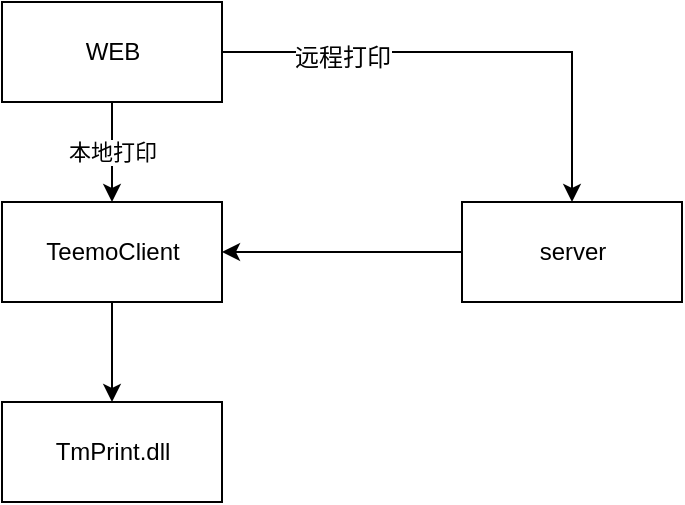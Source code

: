 <mxfile version="12.6.6" type="github" pages="5">
  <diagram id="bmIHbWpj6wyBpZr6wWHN" name="Page-1">
    <mxGraphModel dx="1026" dy="470" grid="1" gridSize="10" guides="1" tooltips="1" connect="1" arrows="1" fold="1" page="1" pageScale="1" pageWidth="827" pageHeight="1169" math="0" shadow="0">
      <root>
        <mxCell id="0"/>
        <mxCell id="1" parent="0"/>
        <mxCell id="iH-hJGT_FNqcn6azq-if-5" value="本地打印" style="edgeStyle=orthogonalEdgeStyle;rounded=0;orthogonalLoop=1;jettySize=auto;html=1;entryX=0.5;entryY=0;entryDx=0;entryDy=0;" parent="1" source="iH-hJGT_FNqcn6azq-if-1" target="iH-hJGT_FNqcn6azq-if-2" edge="1">
          <mxGeometry relative="1" as="geometry"/>
        </mxCell>
        <mxCell id="iH-hJGT_FNqcn6azq-if-6" style="edgeStyle=orthogonalEdgeStyle;rounded=0;orthogonalLoop=1;jettySize=auto;html=1;entryX=0.5;entryY=0;entryDx=0;entryDy=0;" parent="1" source="iH-hJGT_FNqcn6azq-if-1" target="iH-hJGT_FNqcn6azq-if-7" edge="1">
          <mxGeometry relative="1" as="geometry">
            <mxPoint x="560" y="125" as="targetPoint"/>
          </mxGeometry>
        </mxCell>
        <mxCell id="iH-hJGT_FNqcn6azq-if-9" value="远程打印" style="text;html=1;align=center;verticalAlign=middle;resizable=0;points=[];labelBackgroundColor=#ffffff;" parent="iH-hJGT_FNqcn6azq-if-6" vertex="1" connectable="0">
          <mxGeometry x="-0.523" y="-3" relative="1" as="geometry">
            <mxPoint as="offset"/>
          </mxGeometry>
        </mxCell>
        <mxCell id="iH-hJGT_FNqcn6azq-if-1" value="WEB" style="html=1;" parent="1" vertex="1">
          <mxGeometry x="240" y="100" width="110" height="50" as="geometry"/>
        </mxCell>
        <mxCell id="iH-hJGT_FNqcn6azq-if-10" style="edgeStyle=orthogonalEdgeStyle;rounded=0;orthogonalLoop=1;jettySize=auto;html=1;entryX=0.5;entryY=0;entryDx=0;entryDy=0;" parent="1" source="iH-hJGT_FNqcn6azq-if-2" target="iH-hJGT_FNqcn6azq-if-4" edge="1">
          <mxGeometry relative="1" as="geometry"/>
        </mxCell>
        <mxCell id="iH-hJGT_FNqcn6azq-if-2" value="TeemoClient" style="html=1;" parent="1" vertex="1">
          <mxGeometry x="240" y="200" width="110" height="50" as="geometry"/>
        </mxCell>
        <mxCell id="iH-hJGT_FNqcn6azq-if-4" value="TmPrint.dll" style="html=1;" parent="1" vertex="1">
          <mxGeometry x="240" y="300" width="110" height="50" as="geometry"/>
        </mxCell>
        <mxCell id="iH-hJGT_FNqcn6azq-if-8" style="edgeStyle=orthogonalEdgeStyle;rounded=0;orthogonalLoop=1;jettySize=auto;html=1;" parent="1" source="iH-hJGT_FNqcn6azq-if-7" edge="1">
          <mxGeometry relative="1" as="geometry">
            <mxPoint x="350" y="225" as="targetPoint"/>
          </mxGeometry>
        </mxCell>
        <mxCell id="iH-hJGT_FNqcn6azq-if-7" value="server" style="html=1;" parent="1" vertex="1">
          <mxGeometry x="470" y="200" width="110" height="50" as="geometry"/>
        </mxCell>
      </root>
    </mxGraphModel>
  </diagram>
  <diagram id="w2Ag72MOnxxfTNX6Fi1x" name="teemoclient执行打印流程、">
    <mxGraphModel dx="1026" dy="470" grid="1" gridSize="10" guides="1" tooltips="1" connect="1" arrows="1" fold="1" page="1" pageScale="1" pageWidth="827" pageHeight="1169" math="0" shadow="0">
      <root>
        <mxCell id="3-ZLlY0FwdyDPPOrtsXI-0"/>
        <mxCell id="3-ZLlY0FwdyDPPOrtsXI-1" parent="3-ZLlY0FwdyDPPOrtsXI-0"/>
        <mxCell id="3-ZLlY0FwdyDPPOrtsXI-3" style="edgeStyle=orthogonalEdgeStyle;rounded=0;orthogonalLoop=1;jettySize=auto;html=1;" parent="3-ZLlY0FwdyDPPOrtsXI-1" source="3-ZLlY0FwdyDPPOrtsXI-2" edge="1">
          <mxGeometry relative="1" as="geometry">
            <mxPoint x="280" y="210" as="targetPoint"/>
          </mxGeometry>
        </mxCell>
        <mxCell id="3-ZLlY0FwdyDPPOrtsXI-2" value="执行打印" style="rounded=1;whiteSpace=wrap;html=1;" parent="3-ZLlY0FwdyDPPOrtsXI-1" vertex="1">
          <mxGeometry x="220" y="60" width="120" height="60" as="geometry"/>
        </mxCell>
        <mxCell id="3-ZLlY0FwdyDPPOrtsXI-6" value="Teemo版本插件" style="edgeStyle=orthogonalEdgeStyle;rounded=0;orthogonalLoop=1;jettySize=auto;html=1;entryX=0.5;entryY=0;entryDx=0;entryDy=0;" parent="3-ZLlY0FwdyDPPOrtsXI-1" source="3-ZLlY0FwdyDPPOrtsXI-4" target="3-ZLlY0FwdyDPPOrtsXI-5" edge="1">
          <mxGeometry x="-0.333" y="-10" relative="1" as="geometry">
            <mxPoint as="offset"/>
          </mxGeometry>
        </mxCell>
        <mxCell id="3-ZLlY0FwdyDPPOrtsXI-8" value="老版本" style="edgeStyle=orthogonalEdgeStyle;rounded=0;orthogonalLoop=1;jettySize=auto;html=1;entryX=0.583;entryY=-0.056;entryDx=0;entryDy=0;entryPerimeter=0;" parent="3-ZLlY0FwdyDPPOrtsXI-1" source="3-ZLlY0FwdyDPPOrtsXI-4" target="3-ZLlY0FwdyDPPOrtsXI-7" edge="1">
          <mxGeometry x="-0.155" y="10" relative="1" as="geometry">
            <mxPoint as="offset"/>
          </mxGeometry>
        </mxCell>
        <mxCell id="3-ZLlY0FwdyDPPOrtsXI-4" value="判断pluginVersion" style="rhombus;whiteSpace=wrap;html=1;" parent="3-ZLlY0FwdyDPPOrtsXI-1" vertex="1">
          <mxGeometry x="240" y="210" width="80" height="80" as="geometry"/>
        </mxCell>
        <mxCell id="3-ZLlY0FwdyDPPOrtsXI-5" value="加载TmPrint.dll" style="rounded=0;whiteSpace=wrap;html=1;" parent="3-ZLlY0FwdyDPPOrtsXI-1" vertex="1">
          <mxGeometry x="70" y="350" width="120" height="60" as="geometry"/>
        </mxCell>
        <mxCell id="3-ZLlY0FwdyDPPOrtsXI-7" value="加载PrintInvoker.dll" style="rounded=0;whiteSpace=wrap;html=1;" parent="3-ZLlY0FwdyDPPOrtsXI-1" vertex="1">
          <mxGeometry x="390" y="350" width="120" height="60" as="geometry"/>
        </mxCell>
      </root>
    </mxGraphModel>
  </diagram>
  <diagram id="Ezpr-p-n7eRW60sDV2Ao" name="流程图">
    <mxGraphModel dx="1026" dy="470" grid="1" gridSize="10" guides="1" tooltips="1" connect="1" arrows="1" fold="1" page="1" pageScale="1" pageWidth="827" pageHeight="1169" math="0" shadow="0">
      <root>
        <mxCell id="JMIAOz2L8zpH2UH542HF-0"/>
        <mxCell id="JMIAOz2L8zpH2UH542HF-1" parent="JMIAOz2L8zpH2UH542HF-0"/>
        <mxCell id="roGSJ-QFpIYBpzNXB-g9-0" style="edgeStyle=orthogonalEdgeStyle;rounded=0;orthogonalLoop=1;jettySize=auto;html=1;" parent="JMIAOz2L8zpH2UH542HF-1" source="JMIAOz2L8zpH2UH542HF-27" edge="1">
          <mxGeometry relative="1" as="geometry">
            <mxPoint x="308" y="400" as="targetPoint"/>
          </mxGeometry>
        </mxCell>
        <mxCell id="roGSJ-QFpIYBpzNXB-g9-3" style="edgeStyle=orthogonalEdgeStyle;rounded=0;orthogonalLoop=1;jettySize=auto;html=1;" parent="JMIAOz2L8zpH2UH542HF-1" source="roGSJ-QFpIYBpzNXB-g9-2" edge="1">
          <mxGeometry relative="1" as="geometry">
            <mxPoint x="370" y="510" as="targetPoint"/>
            <Array as="points">
              <mxPoint x="680" y="510"/>
              <mxPoint x="370" y="510"/>
            </Array>
          </mxGeometry>
        </mxCell>
        <mxCell id="roGSJ-QFpIYBpzNXB-g9-12" value="" style="group" parent="JMIAOz2L8zpH2UH542HF-1" vertex="1" connectable="0">
          <mxGeometry x="28" y="130" width="792.5" height="1130" as="geometry"/>
        </mxCell>
        <mxCell id="JMIAOz2L8zpH2UH542HF-26" value="z" style="group" parent="roGSJ-QFpIYBpzNXB-g9-12" vertex="1" connectable="0">
          <mxGeometry width="792.5" height="1130" as="geometry"/>
        </mxCell>
        <mxCell id="JMIAOz2L8zpH2UH542HF-5" value="ERP" style="swimlane;startSize=20;" parent="JMIAOz2L8zpH2UH542HF-26" vertex="1">
          <mxGeometry width="192.5" height="1130" as="geometry"/>
        </mxCell>
        <mxCell id="JMIAOz2L8zpH2UH542HF-9" value="" style="ellipse;whiteSpace=wrap;html=1;" parent="JMIAOz2L8zpH2UH542HF-5" vertex="1">
          <mxGeometry x="37.431" y="42.558" width="74.861" height="56.744" as="geometry"/>
        </mxCell>
        <mxCell id="JMIAOz2L8zpH2UH542HF-18" value="" style="rhombus;whiteSpace=wrap;html=1;" parent="JMIAOz2L8zpH2UH542HF-5" vertex="1">
          <mxGeometry x="31.08" y="141.86" width="87.92" height="88.14" as="geometry"/>
        </mxCell>
        <mxCell id="JMIAOz2L8zpH2UH542HF-17" style="edgeStyle=orthogonalEdgeStyle;rounded=0;orthogonalLoop=1;jettySize=auto;html=1;entryX=0.5;entryY=0;entryDx=0;entryDy=0;" parent="JMIAOz2L8zpH2UH542HF-5" source="JMIAOz2L8zpH2UH542HF-9" target="JMIAOz2L8zpH2UH542HF-18" edge="1">
          <mxGeometry relative="1" as="geometry">
            <mxPoint x="112.292" y="184.419" as="targetPoint"/>
          </mxGeometry>
        </mxCell>
        <mxCell id="JMIAOz2L8zpH2UH542HF-6" value="Web设计器" style="swimlane;startSize=20;" parent="JMIAOz2L8zpH2UH542HF-26" vertex="1">
          <mxGeometry x="192.5" width="187.5" height="1130" as="geometry"/>
        </mxCell>
        <mxCell id="JMIAOz2L8zpH2UH542HF-27" value="打开设计器" style="rounded=1;whiteSpace=wrap;html=1;" parent="JMIAOz2L8zpH2UH542HF-6" vertex="1">
          <mxGeometry x="27.5" y="156" width="120" height="60" as="geometry"/>
        </mxCell>
        <mxCell id="roGSJ-QFpIYBpzNXB-g9-1" value="解析参数获取样式名称、用户信息、accesstoken等" style="rounded=1;whiteSpace=wrap;html=1;" parent="JMIAOz2L8zpH2UH542HF-6" vertex="1">
          <mxGeometry x="27.5" y="270" width="120" height="60" as="geometry"/>
        </mxCell>
        <mxCell id="roGSJ-QFpIYBpzNXB-g9-4" value="获取样式配置信息后向七牛下载样式" style="rounded=1;whiteSpace=wrap;html=1;" parent="JMIAOz2L8zpH2UH542HF-6" vertex="1">
          <mxGeometry x="27.5" y="360" width="120" height="60" as="geometry"/>
        </mxCell>
        <mxCell id="roGSJ-QFpIYBpzNXB-g9-10" value="解析样式内容并渲染样式" style="rounded=1;whiteSpace=wrap;html=1;" parent="JMIAOz2L8zpH2UH542HF-6" vertex="1">
          <mxGeometry x="27.5" y="470" width="120" height="60" as="geometry"/>
        </mxCell>
        <mxCell id="roGSJ-QFpIYBpzNXB-g9-9" style="edgeStyle=orthogonalEdgeStyle;rounded=0;orthogonalLoop=1;jettySize=auto;html=1;" parent="JMIAOz2L8zpH2UH542HF-6" source="roGSJ-QFpIYBpzNXB-g9-4" target="roGSJ-QFpIYBpzNXB-g9-10" edge="1">
          <mxGeometry relative="1" as="geometry">
            <mxPoint x="87.5" y="450" as="targetPoint"/>
          </mxGeometry>
        </mxCell>
        <mxCell id="JMIAOz2L8zpH2UH542HF-19" style="edgeStyle=orthogonalEdgeStyle;rounded=0;orthogonalLoop=1;jettySize=auto;html=1;" parent="JMIAOz2L8zpH2UH542HF-26" source="JMIAOz2L8zpH2UH542HF-18" edge="1">
          <mxGeometry relative="1" as="geometry">
            <mxPoint x="220" y="186" as="targetPoint"/>
          </mxGeometry>
        </mxCell>
        <mxCell id="JMIAOz2L8zpH2UH542HF-28" value="设计样式" style="text;html=1;align=center;verticalAlign=middle;resizable=0;points=[];labelBackgroundColor=#ffffff;" parent="JMIAOz2L8zpH2UH542HF-19" vertex="1" connectable="0">
          <mxGeometry x="0.001" y="-21" relative="1" as="geometry">
            <mxPoint x="-21" y="-21" as="offset"/>
          </mxGeometry>
        </mxCell>
        <mxCell id="JMIAOz2L8zpH2UH542HF-21" value="打印客户端" style="swimlane;startSize=20;" parent="JMIAOz2L8zpH2UH542HF-26" vertex="1">
          <mxGeometry x="380" width="220" height="1130" as="geometry"/>
        </mxCell>
        <mxCell id="roGSJ-QFpIYBpzNXB-g9-30" style="edgeStyle=orthogonalEdgeStyle;rounded=0;orthogonalLoop=1;jettySize=auto;html=1;" parent="JMIAOz2L8zpH2UH542HF-21" source="roGSJ-QFpIYBpzNXB-g9-24" target="roGSJ-QFpIYBpzNXB-g9-26" edge="1">
          <mxGeometry relative="1" as="geometry"/>
        </mxCell>
        <mxCell id="roGSJ-QFpIYBpzNXB-g9-24" value="TeemoClient" style="rounded=1;whiteSpace=wrap;html=1;" parent="JMIAOz2L8zpH2UH542HF-21" vertex="1">
          <mxGeometry x="36.25" y="560" width="120" height="60" as="geometry"/>
        </mxCell>
        <mxCell id="roGSJ-QFpIYBpzNXB-g9-31" style="edgeStyle=orthogonalEdgeStyle;rounded=0;orthogonalLoop=1;jettySize=auto;html=1;entryX=0.357;entryY=0.033;entryDx=0;entryDy=0;entryPerimeter=0;" parent="JMIAOz2L8zpH2UH542HF-21" source="roGSJ-QFpIYBpzNXB-g9-26" target="roGSJ-QFpIYBpzNXB-g9-27" edge="1">
          <mxGeometry relative="1" as="geometry"/>
        </mxCell>
        <mxCell id="roGSJ-QFpIYBpzNXB-g9-33" value="老插件" style="text;html=1;align=center;verticalAlign=middle;resizable=0;points=[];labelBackgroundColor=#ffffff;" parent="roGSJ-QFpIYBpzNXB-g9-31" vertex="1" connectable="0">
          <mxGeometry x="0.173" y="3" relative="1" as="geometry">
            <mxPoint as="offset"/>
          </mxGeometry>
        </mxCell>
        <mxCell id="roGSJ-QFpIYBpzNXB-g9-32" value="新插件" style="edgeStyle=orthogonalEdgeStyle;rounded=0;orthogonalLoop=1;jettySize=auto;html=1;entryX=0.5;entryY=0;entryDx=0;entryDy=0;" parent="JMIAOz2L8zpH2UH542HF-21" source="roGSJ-QFpIYBpzNXB-g9-26" target="roGSJ-QFpIYBpzNXB-g9-29" edge="1">
          <mxGeometry relative="1" as="geometry"/>
        </mxCell>
        <mxCell id="roGSJ-QFpIYBpzNXB-g9-26" value="" style="rhombus;whiteSpace=wrap;html=1;" parent="JMIAOz2L8zpH2UH542HF-21" vertex="1">
          <mxGeometry x="56.25" y="650" width="80" height="60" as="geometry"/>
        </mxCell>
        <mxCell id="roGSJ-QFpIYBpzNXB-g9-39" style="edgeStyle=orthogonalEdgeStyle;rounded=0;orthogonalLoop=1;jettySize=auto;html=1;" parent="JMIAOz2L8zpH2UH542HF-21" source="roGSJ-QFpIYBpzNXB-g9-27" target="roGSJ-QFpIYBpzNXB-g9-36" edge="1">
          <mxGeometry relative="1" as="geometry"/>
        </mxCell>
        <mxCell id="roGSJ-QFpIYBpzNXB-g9-27" value="PrintInvoker" style="rounded=1;whiteSpace=wrap;html=1;" parent="JMIAOz2L8zpH2UH542HF-21" vertex="1">
          <mxGeometry x="7" y="750" width="83" height="60" as="geometry"/>
        </mxCell>
        <mxCell id="roGSJ-QFpIYBpzNXB-g9-40" style="edgeStyle=orthogonalEdgeStyle;rounded=0;orthogonalLoop=1;jettySize=auto;html=1;entryX=0.561;entryY=0.022;entryDx=0;entryDy=0;entryPerimeter=0;" parent="JMIAOz2L8zpH2UH542HF-21" source="roGSJ-QFpIYBpzNXB-g9-29" target="roGSJ-QFpIYBpzNXB-g9-36" edge="1">
          <mxGeometry relative="1" as="geometry"/>
        </mxCell>
        <mxCell id="roGSJ-QFpIYBpzNXB-g9-29" value="TmPrint" style="rounded=1;whiteSpace=wrap;html=1;" parent="JMIAOz2L8zpH2UH542HF-21" vertex="1">
          <mxGeometry x="112" y="750" width="83" height="60" as="geometry"/>
        </mxCell>
        <mxCell id="roGSJ-QFpIYBpzNXB-g9-36" value="解析参数获取样式名称、用户信息、accesstoken等" style="rounded=1;whiteSpace=wrap;html=1;" parent="JMIAOz2L8zpH2UH542HF-21" vertex="1">
          <mxGeometry x="42" y="860" width="120" height="60" as="geometry"/>
        </mxCell>
        <mxCell id="roGSJ-QFpIYBpzNXB-g9-43" style="edgeStyle=orthogonalEdgeStyle;rounded=0;orthogonalLoop=1;jettySize=auto;html=1;entryX=0.5;entryY=0;entryDx=0;entryDy=0;" parent="JMIAOz2L8zpH2UH542HF-21" source="roGSJ-QFpIYBpzNXB-g9-37" target="roGSJ-QFpIYBpzNXB-g9-38" edge="1">
          <mxGeometry relative="1" as="geometry"/>
        </mxCell>
        <mxCell id="roGSJ-QFpIYBpzNXB-g9-37" value="获取样式配置信息后向七牛下载样式" style="rounded=1;whiteSpace=wrap;html=1;" parent="JMIAOz2L8zpH2UH542HF-21" vertex="1">
          <mxGeometry x="42" y="950" width="120" height="60" as="geometry"/>
        </mxCell>
        <mxCell id="roGSJ-QFpIYBpzNXB-g9-38" value="解析样式内容并执行打印" style="rounded=1;whiteSpace=wrap;html=1;" parent="JMIAOz2L8zpH2UH542HF-21" vertex="1">
          <mxGeometry x="42" y="1060" width="120" height="60" as="geometry"/>
        </mxCell>
        <mxCell id="JMIAOz2L8zpH2UH542HF-23" value="打印后台API" style="swimlane;startSize=20;" parent="JMIAOz2L8zpH2UH542HF-26" vertex="1">
          <mxGeometry x="600" width="192.5" height="1130" as="geometry"/>
        </mxCell>
        <mxCell id="roGSJ-QFpIYBpzNXB-g9-2" value="读取后台数据库样式配置信息" style="rounded=1;whiteSpace=wrap;html=1;" parent="JMIAOz2L8zpH2UH542HF-23" vertex="1">
          <mxGeometry x="22" y="270" width="120" height="60" as="geometry"/>
        </mxCell>
        <mxCell id="roGSJ-QFpIYBpzNXB-g9-18" value="读取后台数据库样式配置信息" style="rounded=1;whiteSpace=wrap;html=1;" parent="JMIAOz2L8zpH2UH542HF-23" vertex="1">
          <mxGeometry x="32" y="852" width="120" height="60" as="geometry"/>
        </mxCell>
        <mxCell id="roGSJ-QFpIYBpzNXB-g9-11" value="执行本地打印" style="edgeStyle=orthogonalEdgeStyle;rounded=0;orthogonalLoop=1;jettySize=auto;html=1;entryX=0;entryY=0.5;entryDx=0;entryDy=0;" parent="JMIAOz2L8zpH2UH542HF-26" edge="1">
          <mxGeometry x="-0.458" relative="1" as="geometry">
            <mxPoint x="416.25" y="590" as="targetPoint"/>
            <mxPoint x="75.1" y="229.94" as="sourcePoint"/>
            <Array as="points">
              <mxPoint x="75" y="590"/>
            </Array>
            <mxPoint as="offset"/>
          </mxGeometry>
        </mxCell>
        <mxCell id="roGSJ-QFpIYBpzNXB-g9-41" style="edgeStyle=orthogonalEdgeStyle;rounded=0;orthogonalLoop=1;jettySize=auto;html=1;entryX=0.017;entryY=0.622;entryDx=0;entryDy=0;entryPerimeter=0;" parent="JMIAOz2L8zpH2UH542HF-26" source="roGSJ-QFpIYBpzNXB-g9-36" target="roGSJ-QFpIYBpzNXB-g9-18" edge="1">
          <mxGeometry relative="1" as="geometry"/>
        </mxCell>
        <mxCell id="roGSJ-QFpIYBpzNXB-g9-42" style="edgeStyle=orthogonalEdgeStyle;rounded=0;orthogonalLoop=1;jettySize=auto;html=1;entryX=1;entryY=0.5;entryDx=0;entryDy=0;" parent="JMIAOz2L8zpH2UH542HF-26" source="roGSJ-QFpIYBpzNXB-g9-18" target="roGSJ-QFpIYBpzNXB-g9-37" edge="1">
          <mxGeometry relative="1" as="geometry">
            <Array as="points">
              <mxPoint x="692" y="980"/>
            </Array>
          </mxGeometry>
        </mxCell>
        <mxCell id="roGSJ-QFpIYBpzNXB-g9-44" style="edgeStyle=orthogonalEdgeStyle;rounded=0;orthogonalLoop=1;jettySize=auto;html=1;entryX=0.5;entryY=0;entryDx=0;entryDy=0;" parent="JMIAOz2L8zpH2UH542HF-26" source="JMIAOz2L8zpH2UH542HF-27" target="roGSJ-QFpIYBpzNXB-g9-24" edge="1">
          <mxGeometry relative="1" as="geometry">
            <Array as="points">
              <mxPoint x="476" y="186"/>
            </Array>
          </mxGeometry>
        </mxCell>
        <mxCell id="roGSJ-QFpIYBpzNXB-g9-45" value="执行本地打印" style="text;html=1;align=center;verticalAlign=middle;resizable=0;points=[];labelBackgroundColor=#ffffff;" parent="roGSJ-QFpIYBpzNXB-g9-44" vertex="1" connectable="0">
          <mxGeometry x="-0.466" y="-49" relative="1" as="geometry">
            <mxPoint x="51" y="50" as="offset"/>
          </mxGeometry>
        </mxCell>
        <mxCell id="JMIAOz2L8zpH2UH542HF-29" style="edgeStyle=orthogonalEdgeStyle;rounded=0;orthogonalLoop=1;jettySize=auto;html=1;exitX=1;exitY=0.5;exitDx=0;exitDy=0;entryX=0;entryY=0.5;entryDx=0;entryDy=0;" parent="JMIAOz2L8zpH2UH542HF-26" source="roGSJ-QFpIYBpzNXB-g9-1" target="roGSJ-QFpIYBpzNXB-g9-2" edge="1">
          <mxGeometry relative="1" as="geometry">
            <mxPoint x="612" y="300" as="targetPoint"/>
          </mxGeometry>
        </mxCell>
        <mxCell id="JMIAOz2L8zpH2UH542HF-30" value="请求获取样式配置信息" style="text;html=1;align=center;verticalAlign=middle;resizable=0;points=[];labelBackgroundColor=#ffffff;" parent="JMIAOz2L8zpH2UH542HF-29" vertex="1" connectable="0">
          <mxGeometry x="0.12" relative="1" as="geometry">
            <mxPoint as="offset"/>
          </mxGeometry>
        </mxCell>
      </root>
    </mxGraphModel>
  </diagram>
  <diagram id="C8YE6mZSdTPbUT9RymYv" name="架构">
    <mxGraphModel dx="199" dy="1639" grid="1" gridSize="10" guides="1" tooltips="1" connect="1" arrows="1" fold="1" page="1" pageScale="1" pageWidth="827" pageHeight="1169" math="0" shadow="0">
      <root>
        <mxCell id="Ih3bg9iWcrDflWZuaqkU-0"/>
        <mxCell id="Ih3bg9iWcrDflWZuaqkU-1" parent="Ih3bg9iWcrDflWZuaqkU-0"/>
        <mxCell id="Ih3bg9iWcrDflWZuaqkU-2" value="后端" style="shape=umlFrame;whiteSpace=wrap;html=1;fillColor=#d5e8d4;strokeColor=#82b366;" parent="Ih3bg9iWcrDflWZuaqkU-1" vertex="1">
          <mxGeometry x="850" y="230" width="740" height="280" as="geometry"/>
        </mxCell>
        <mxCell id="Ih3bg9iWcrDflWZuaqkU-3" value="前端" style="shape=umlFrame;whiteSpace=wrap;html=1;fillColor=#dae8fc;strokeColor=#6c8ebf;" parent="Ih3bg9iWcrDflWZuaqkU-1" vertex="1">
          <mxGeometry x="850" y="-130" width="740" height="340" as="geometry"/>
        </mxCell>
        <mxCell id="Ih3bg9iWcrDflWZuaqkU-4" value="浏览器" style="verticalAlign=top;align=left;spacingTop=8;spacingLeft=2;spacingRight=12;shape=cube;size=10;direction=south;fontStyle=4;html=1;fillColor=#ffe6cc;strokeColor=#d79b00;" parent="Ih3bg9iWcrDflWZuaqkU-1" vertex="1">
          <mxGeometry x="900" y="60" width="180" height="135" as="geometry"/>
        </mxCell>
        <mxCell id="Ih3bg9iWcrDflWZuaqkU-5" value="打印客户端" style="verticalAlign=top;align=left;spacingTop=8;spacingLeft=2;spacingRight=12;shape=cube;size=10;direction=south;fontStyle=4;html=1;fillColor=#fff2cc;strokeColor=#d6b656;" parent="Ih3bg9iWcrDflWZuaqkU-1" vertex="1">
          <mxGeometry x="1110" y="-100" width="480" height="290" as="geometry"/>
        </mxCell>
        <mxCell id="Ih3bg9iWcrDflWZuaqkU-6" style="edgeStyle=orthogonalEdgeStyle;rounded=0;orthogonalLoop=1;jettySize=auto;html=1;entryX=-0.01;entryY=0.563;entryDx=0;entryDy=0;entryPerimeter=0;" parent="Ih3bg9iWcrDflWZuaqkU-1" source="Ih3bg9iWcrDflWZuaqkU-8" target="Ih3bg9iWcrDflWZuaqkU-32" edge="1">
          <mxGeometry relative="1" as="geometry"/>
        </mxCell>
        <mxCell id="Ih3bg9iWcrDflWZuaqkU-7" value="本地打印" style="text;html=1;resizable=0;points=[];align=center;verticalAlign=middle;labelBackgroundColor=#ffffff;" parent="Ih3bg9iWcrDflWZuaqkU-6" vertex="1" connectable="0">
          <mxGeometry x="0.213" y="-2" relative="1" as="geometry">
            <mxPoint as="offset"/>
          </mxGeometry>
        </mxCell>
        <mxCell id="Ih3bg9iWcrDflWZuaqkU-49" value="远程打印" style="edgeStyle=orthogonalEdgeStyle;rounded=0;orthogonalLoop=1;jettySize=auto;html=1;" parent="Ih3bg9iWcrDflWZuaqkU-1" source="Ih3bg9iWcrDflWZuaqkU-8" target="Ih3bg9iWcrDflWZuaqkU-13" edge="1">
          <mxGeometry relative="1" as="geometry"/>
        </mxCell>
        <mxCell id="Ih3bg9iWcrDflWZuaqkU-8" value="&lt;p style=&quot;margin: 0px ; margin-top: 6px ; text-align: center&quot;&gt;&lt;b&gt;web设计器&lt;/b&gt;&lt;/p&gt;&lt;hr&gt;&lt;p style=&quot;margin: 0px ; margin-left: 8px&quot;&gt;+ 加载样式&lt;br&gt;+ 保存样式&lt;/p&gt;&lt;p style=&quot;margin: 0px ; margin-left: 8px&quot;&gt;+ 执行打印&lt;/p&gt;" style="align=left;overflow=fill;html=1;" parent="Ih3bg9iWcrDflWZuaqkU-1" vertex="1">
          <mxGeometry x="910" y="100" width="150" height="80" as="geometry"/>
        </mxCell>
        <mxCell id="Ih3bg9iWcrDflWZuaqkU-9" value="" style="shape=component;jettyWidth=8;jettyHeight=4;" parent="Ih3bg9iWcrDflWZuaqkU-8" vertex="1">
          <mxGeometry x="1" width="20" height="20" relative="1" as="geometry">
            <mxPoint x="-24" y="4" as="offset"/>
          </mxGeometry>
        </mxCell>
        <mxCell id="Ih3bg9iWcrDflWZuaqkU-10" style="edgeStyle=orthogonalEdgeStyle;rounded=0;orthogonalLoop=1;jettySize=auto;html=1;" parent="Ih3bg9iWcrDflWZuaqkU-1" source="Ih3bg9iWcrDflWZuaqkU-13" target="Ih3bg9iWcrDflWZuaqkU-15" edge="1">
          <mxGeometry relative="1" as="geometry"/>
        </mxCell>
        <mxCell id="Ih3bg9iWcrDflWZuaqkU-11" style="edgeStyle=orthogonalEdgeStyle;rounded=0;orthogonalLoop=1;jettySize=auto;html=1;startArrow=none;startFill=0;" parent="Ih3bg9iWcrDflWZuaqkU-1" source="Ih3bg9iWcrDflWZuaqkU-13" target="Ih3bg9iWcrDflWZuaqkU-46" edge="1">
          <mxGeometry relative="1" as="geometry">
            <Array as="points">
              <mxPoint x="930" y="320"/>
            </Array>
          </mxGeometry>
        </mxCell>
        <mxCell id="Ih3bg9iWcrDflWZuaqkU-12" value="pdf打印" style="text;html=1;resizable=0;points=[];align=center;verticalAlign=middle;labelBackgroundColor=#ffffff;" parent="Ih3bg9iWcrDflWZuaqkU-11" vertex="1" connectable="0">
          <mxGeometry x="-0.125" y="2" relative="1" as="geometry">
            <mxPoint as="offset"/>
          </mxGeometry>
        </mxCell>
        <mxCell id="Ih3bg9iWcrDflWZuaqkU-13" value="&lt;p style=&quot;margin: 0px ; margin-top: 6px ; text-align: center&quot;&gt;&lt;b&gt;后台API&lt;/b&gt;&lt;/p&gt;&lt;hr&gt;&lt;p style=&quot;margin: 0px ; margin-left: 8px&quot;&gt;+ 存储样式&lt;br&gt;+ 获取样式&lt;/p&gt;&lt;p style=&quot;margin: 0px ; margin-left: 8px&quot;&gt;+远程打印&lt;/p&gt;" style="align=left;overflow=fill;html=1;fillColor=#f8cecc;strokeColor=#b85450;" parent="Ih3bg9iWcrDflWZuaqkU-1" vertex="1">
          <mxGeometry x="1040" y="260" width="140" height="80" as="geometry"/>
        </mxCell>
        <mxCell id="Ih3bg9iWcrDflWZuaqkU-14" value="" style="shape=component;jettyWidth=8;jettyHeight=4;" parent="Ih3bg9iWcrDflWZuaqkU-13" vertex="1">
          <mxGeometry x="1" width="20" height="20" relative="1" as="geometry">
            <mxPoint x="-24" y="4" as="offset"/>
          </mxGeometry>
        </mxCell>
        <mxCell id="Ih3bg9iWcrDflWZuaqkU-15" value="mysql" style="shape=datastore;whiteSpace=wrap;html=1;" parent="Ih3bg9iWcrDflWZuaqkU-1" vertex="1">
          <mxGeometry x="1080" y="400" width="60" height="60" as="geometry"/>
        </mxCell>
        <mxCell id="Ih3bg9iWcrDflWZuaqkU-25" style="edgeStyle=orthogonalEdgeStyle;rounded=0;orthogonalLoop=1;jettySize=auto;html=1;" parent="Ih3bg9iWcrDflWZuaqkU-1" source="Ih3bg9iWcrDflWZuaqkU-27" edge="1">
          <mxGeometry relative="1" as="geometry">
            <mxPoint x="1180" y="310" as="targetPoint"/>
            <Array as="points">
              <mxPoint x="1330" y="20"/>
              <mxPoint x="1330" y="310"/>
              <mxPoint x="1180" y="310"/>
            </Array>
          </mxGeometry>
        </mxCell>
        <mxCell id="Ih3bg9iWcrDflWZuaqkU-26" value="下载样式" style="text;html=1;resizable=0;points=[];align=center;verticalAlign=middle;labelBackgroundColor=#ffffff;" parent="Ih3bg9iWcrDflWZuaqkU-25" vertex="1" connectable="0">
          <mxGeometry x="-0.354" y="1" relative="1" as="geometry">
            <mxPoint as="offset"/>
          </mxGeometry>
        </mxCell>
        <mxCell id="Ih3bg9iWcrDflWZuaqkU-27" value="&lt;p style=&quot;margin: 0px ; margin-top: 6px ; text-align: center&quot;&gt;&lt;b&gt;TmPrint&lt;/b&gt;&lt;/p&gt;&lt;hr&gt;&lt;p style=&quot;margin: 0px ; margin-left: 8px&quot;&gt;+ 执行打印指令&lt;br&gt;&lt;br&gt;&lt;/p&gt;" style="align=left;overflow=fill;html=1;" parent="Ih3bg9iWcrDflWZuaqkU-1" vertex="1">
          <mxGeometry x="1160" y="-40" width="140" height="90" as="geometry"/>
        </mxCell>
        <mxCell id="Ih3bg9iWcrDflWZuaqkU-28" value="" style="shape=component;jettyWidth=8;jettyHeight=4;" parent="Ih3bg9iWcrDflWZuaqkU-27" vertex="1">
          <mxGeometry x="1" width="20" height="20" relative="1" as="geometry">
            <mxPoint x="-24" y="4" as="offset"/>
          </mxGeometry>
        </mxCell>
        <mxCell id="Ih3bg9iWcrDflWZuaqkU-29" style="edgeStyle=orthogonalEdgeStyle;rounded=0;orthogonalLoop=1;jettySize=auto;html=1;entryX=1;entryY=0.5;entryDx=0;entryDy=0;exitX=0.615;exitY=1.006;exitDx=0;exitDy=0;exitPerimeter=0;startArrow=none;startFill=0;" parent="Ih3bg9iWcrDflWZuaqkU-1" source="Ih3bg9iWcrDflWZuaqkU-32" target="Ih3bg9iWcrDflWZuaqkU-13" edge="1">
          <mxGeometry relative="1" as="geometry"/>
        </mxCell>
        <mxCell id="Ih3bg9iWcrDflWZuaqkU-30" value="响应打印或更新" style="text;html=1;resizable=0;points=[];align=center;verticalAlign=middle;labelBackgroundColor=#ffffff;" parent="Ih3bg9iWcrDflWZuaqkU-29" vertex="1" connectable="0">
          <mxGeometry x="-0.085" relative="1" as="geometry">
            <mxPoint as="offset"/>
          </mxGeometry>
        </mxCell>
        <mxCell id="Ih3bg9iWcrDflWZuaqkU-31" style="edgeStyle=orthogonalEdgeStyle;rounded=0;orthogonalLoop=1;jettySize=auto;html=1;entryX=0.5;entryY=1;entryDx=0;entryDy=0;" parent="Ih3bg9iWcrDflWZuaqkU-1" source="Ih3bg9iWcrDflWZuaqkU-32" target="Ih3bg9iWcrDflWZuaqkU-27" edge="1">
          <mxGeometry relative="1" as="geometry"/>
        </mxCell>
        <mxCell id="Ih3bg9iWcrDflWZuaqkU-32" value="&lt;p style=&quot;margin: 0px ; margin-top: 6px ; text-align: center&quot;&gt;&lt;b&gt;TeemoClient&lt;/b&gt;&lt;/p&gt;&lt;hr&gt;&lt;p style=&quot;margin: 0px ; margin-left: 8px&quot;&gt;+ 更新安装&lt;br&gt;+ 响应并转发打印指令&lt;/p&gt;" style="align=left;overflow=fill;html=1;" parent="Ih3bg9iWcrDflWZuaqkU-1" vertex="1">
          <mxGeometry x="1160" y="90" width="140" height="90" as="geometry"/>
        </mxCell>
        <mxCell id="Ih3bg9iWcrDflWZuaqkU-33" value="" style="shape=component;jettyWidth=8;jettyHeight=4;" parent="Ih3bg9iWcrDflWZuaqkU-32" vertex="1">
          <mxGeometry x="1" width="20" height="20" relative="1" as="geometry">
            <mxPoint x="-24" y="4" as="offset"/>
          </mxGeometry>
        </mxCell>
        <mxCell id="Ih3bg9iWcrDflWZuaqkU-42" style="edgeStyle=orthogonalEdgeStyle;rounded=0;orthogonalLoop=1;jettySize=auto;html=1;entryX=1;entryY=0.5;entryDx=0;entryDy=0;startArrow=none;startFill=0;" parent="Ih3bg9iWcrDflWZuaqkU-1" source="Ih3bg9iWcrDflWZuaqkU-43" target="Ih3bg9iWcrDflWZuaqkU-15" edge="1">
          <mxGeometry relative="1" as="geometry"/>
        </mxCell>
        <mxCell id="Ih3bg9iWcrDflWZuaqkU-43" value="&lt;p style=&quot;margin: 0px ; margin-top: 6px ; text-align: center&quot;&gt;&lt;b&gt;后台管理&lt;/b&gt;&lt;/p&gt;&lt;hr&gt;&lt;p style=&quot;margin: 0px ; margin-left: 8px&quot;&gt;+ 应用管理&lt;br&gt;+ 文件管理&lt;/p&gt;&lt;p style=&quot;margin: 0px ; margin-left: 8px&quot;&gt;+ 样式管理&lt;/p&gt;&lt;p style=&quot;margin: 0px ; margin-left: 8px&quot;&gt;+ 用户管理&lt;/p&gt;&lt;p style=&quot;margin: 0px ; margin-left: 8px&quot;&gt;&lt;br&gt;&lt;/p&gt;" style="align=left;overflow=fill;html=1;fillColor=#e1d5e7;strokeColor=#9673a6;" parent="Ih3bg9iWcrDflWZuaqkU-1" vertex="1">
          <mxGeometry x="1305" y="378" width="140" height="104" as="geometry"/>
        </mxCell>
        <mxCell id="Ih3bg9iWcrDflWZuaqkU-44" value="" style="shape=component;jettyWidth=8;jettyHeight=4;" parent="Ih3bg9iWcrDflWZuaqkU-43" vertex="1">
          <mxGeometry x="1" width="20" height="20" relative="1" as="geometry">
            <mxPoint x="-24" y="4" as="offset"/>
          </mxGeometry>
        </mxCell>
        <mxCell id="Ih3bg9iWcrDflWZuaqkU-45" value="获取样式" style="edgeStyle=orthogonalEdgeStyle;rounded=0;orthogonalLoop=1;jettySize=auto;html=1;entryX=0;entryY=0.5;entryDx=0;entryDy=0;startArrow=none;startFill=0;" parent="Ih3bg9iWcrDflWZuaqkU-1" source="Ih3bg9iWcrDflWZuaqkU-46" target="Ih3bg9iWcrDflWZuaqkU-15" edge="1">
          <mxGeometry relative="1" as="geometry"/>
        </mxCell>
        <mxCell id="Ih3bg9iWcrDflWZuaqkU-46" value="&lt;p style=&quot;margin: 0px ; margin-top: 6px ; text-align: center&quot;&gt;&lt;b&gt;PDF打印服务&lt;/b&gt;&lt;/p&gt;&lt;hr&gt;&lt;p style=&quot;margin: 0px ; margin-left: 8px&quot;&gt;+ PDF打印&lt;br&gt;+ Excel导出&lt;/p&gt;&lt;p style=&quot;margin: 0px ; margin-left: 8px&quot;&gt;&lt;br&gt;&lt;/p&gt;&lt;p style=&quot;margin: 0px ; margin-left: 8px&quot;&gt;&lt;br&gt;&lt;/p&gt;&lt;p style=&quot;margin: 0px ; margin-left: 8px&quot;&gt;&lt;br&gt;&lt;/p&gt;" style="align=left;overflow=fill;html=1;fillColor=#f8cecc;strokeColor=#b85450;" parent="Ih3bg9iWcrDflWZuaqkU-1" vertex="1">
          <mxGeometry x="860" y="385" width="140" height="90" as="geometry"/>
        </mxCell>
        <mxCell id="Ih3bg9iWcrDflWZuaqkU-47" value="" style="shape=component;jettyWidth=8;jettyHeight=4;" parent="Ih3bg9iWcrDflWZuaqkU-46" vertex="1">
          <mxGeometry x="1" width="20" height="20" relative="1" as="geometry">
            <mxPoint x="-24" y="4" as="offset"/>
          </mxGeometry>
        </mxCell>
        <mxCell id="Ih3bg9iWcrDflWZuaqkU-48" value="保存样式" style="edgeStyle=orthogonalEdgeStyle;rounded=0;orthogonalLoop=1;jettySize=auto;html=1;entryX=0;entryY=0.5;entryDx=0;entryDy=0;" parent="Ih3bg9iWcrDflWZuaqkU-1" source="Ih3bg9iWcrDflWZuaqkU-8" target="Ih3bg9iWcrDflWZuaqkU-13" edge="1">
          <mxGeometry relative="1" as="geometry"/>
        </mxCell>
      </root>
    </mxGraphModel>
  </diagram>
  <diagram id="EoOZ9CTwvacNsr_DeTet" name="类图">
    <mxGraphModel dx="1853" dy="1639" grid="1" gridSize="10" guides="1" tooltips="1" connect="1" arrows="1" fold="1" page="1" pageScale="1" pageWidth="827" pageHeight="1169" math="0" shadow="0">
      <root>
        <mxCell id="lUOUvLr6qpLYrOYfh7GR-0"/>
        <mxCell id="lUOUvLr6qpLYrOYfh7GR-1" parent="lUOUvLr6qpLYrOYfh7GR-0"/>
        <mxCell id="lUOUvLr6qpLYrOYfh7GR-10" value="" style="edgeStyle=orthogonalEdgeStyle;rounded=0;orthogonalLoop=1;jettySize=auto;html=1;" parent="lUOUvLr6qpLYrOYfh7GR-1" source="lUOUvLr6qpLYrOYfh7GR-3" target="lUOUvLr6qpLYrOYfh7GR-4" edge="1">
          <mxGeometry relative="1" as="geometry"/>
        </mxCell>
        <mxCell id="lUOUvLr6qpLYrOYfh7GR-3" value="Execute" style="html=1;" parent="lUOUvLr6qpLYrOYfh7GR-1" vertex="1">
          <mxGeometry x="320" y="-1110" width="110" height="60" as="geometry"/>
        </mxCell>
        <mxCell id="lUOUvLr6qpLYrOYfh7GR-9" style="edgeStyle=orthogonalEdgeStyle;rounded=0;orthogonalLoop=1;jettySize=auto;html=1;" parent="lUOUvLr6qpLYrOYfh7GR-1" source="lUOUvLr6qpLYrOYfh7GR-4" target="lUOUvLr6qpLYrOYfh7GR-6" edge="1">
          <mxGeometry relative="1" as="geometry"/>
        </mxCell>
        <mxCell id="lUOUvLr6qpLYrOYfh7GR-12" style="edgeStyle=orthogonalEdgeStyle;rounded=0;orthogonalLoop=1;jettySize=auto;html=1;entryX=0;entryY=0.5;entryDx=0;entryDy=0;" parent="lUOUvLr6qpLYrOYfh7GR-1" source="lUOUvLr6qpLYrOYfh7GR-4" target="lUOUvLr6qpLYrOYfh7GR-11" edge="1">
          <mxGeometry relative="1" as="geometry">
            <Array as="points">
              <mxPoint x="485" y="-940"/>
              <mxPoint x="485" y="-1000"/>
            </Array>
          </mxGeometry>
        </mxCell>
        <mxCell id="8r5gumLQ6on6z1tSDHOJ-16" style="edgeStyle=orthogonalEdgeStyle;rounded=0;orthogonalLoop=1;jettySize=auto;html=1;entryX=1;entryY=0.5;entryDx=0;entryDy=0;" parent="lUOUvLr6qpLYrOYfh7GR-1" source="lUOUvLr6qpLYrOYfh7GR-4" target="8r5gumLQ6on6z1tSDHOJ-6" edge="1">
          <mxGeometry relative="1" as="geometry"/>
        </mxCell>
        <mxCell id="lUOUvLr6qpLYrOYfh7GR-4" value="&lt;p style=&quot;margin: 0px ; margin-top: 4px ; text-align: center&quot;&gt;&lt;b&gt;TTmInvoker&lt;/b&gt;&lt;/p&gt;&lt;hr size=&quot;1&quot;&gt;&lt;div style=&quot;height: 2px&quot;&gt;&lt;/div&gt;" style="verticalAlign=top;align=left;overflow=fill;fontSize=12;fontFamily=Helvetica;html=1;" parent="lUOUvLr6qpLYrOYfh7GR-1" vertex="1">
          <mxGeometry x="305" y="-970" width="140" height="60" as="geometry"/>
        </mxCell>
        <mxCell id="lUOUvLr6qpLYrOYfh7GR-5" value="&lt;p style=&quot;margin: 0px ; margin-top: 4px ; text-align: center&quot;&gt;&lt;b&gt;pbTeemoStyle&lt;/b&gt;&lt;/p&gt;&lt;hr size=&quot;1&quot;&gt;&lt;div style=&quot;height: 2px&quot;&gt;&lt;/div&gt;" style="verticalAlign=top;align=left;overflow=fill;fontSize=12;fontFamily=Helvetica;html=1;" parent="lUOUvLr6qpLYrOYfh7GR-1" vertex="1">
          <mxGeometry x="510" y="-920" width="140" height="60" as="geometry"/>
        </mxCell>
        <mxCell id="lUOUvLr6qpLYrOYfh7GR-17" style="edgeStyle=orthogonalEdgeStyle;rounded=0;orthogonalLoop=1;jettySize=auto;html=1;entryX=1;entryY=0.5;entryDx=0;entryDy=0;" parent="lUOUvLr6qpLYrOYfh7GR-1" source="lUOUvLr6qpLYrOYfh7GR-6" target="lUOUvLr6qpLYrOYfh7GR-16" edge="1">
          <mxGeometry relative="1" as="geometry"/>
        </mxCell>
        <mxCell id="8r5gumLQ6on6z1tSDHOJ-2" style="edgeStyle=orthogonalEdgeStyle;rounded=0;orthogonalLoop=1;jettySize=auto;html=1;entryX=0;entryY=0.5;entryDx=0;entryDy=0;" parent="lUOUvLr6qpLYrOYfh7GR-1" target="lUOUvLr6qpLYrOYfh7GR-5" edge="1">
          <mxGeometry relative="1" as="geometry">
            <mxPoint x="455" y="-940" as="sourcePoint"/>
          </mxGeometry>
        </mxCell>
        <mxCell id="8r5gumLQ6on6z1tSDHOJ-17" style="edgeStyle=orthogonalEdgeStyle;rounded=0;orthogonalLoop=1;jettySize=auto;html=1;entryX=1;entryY=0.75;entryDx=0;entryDy=0;" parent="lUOUvLr6qpLYrOYfh7GR-1" source="lUOUvLr6qpLYrOYfh7GR-6" target="8r5gumLQ6on6z1tSDHOJ-6" edge="1">
          <mxGeometry relative="1" as="geometry">
            <Array as="points">
              <mxPoint x="275" y="-830"/>
              <mxPoint x="275" y="-925"/>
            </Array>
          </mxGeometry>
        </mxCell>
        <mxCell id="NJWnOCNBDBp2vRUX-8W3-4" style="edgeStyle=orthogonalEdgeStyle;rounded=0;orthogonalLoop=1;jettySize=auto;html=1;entryX=0;entryY=0.5;entryDx=0;entryDy=0;" edge="1" parent="lUOUvLr6qpLYrOYfh7GR-1" source="lUOUvLr6qpLYrOYfh7GR-6">
          <mxGeometry relative="1" as="geometry">
            <mxPoint x="510" y="-810" as="targetPoint"/>
          </mxGeometry>
        </mxCell>
        <mxCell id="lUOUvLr6qpLYrOYfh7GR-6" value="&lt;p style=&quot;margin: 0px ; margin-top: 4px ; text-align: center&quot;&gt;&lt;b&gt;TTmRender&lt;/b&gt;&lt;/p&gt;&lt;hr size=&quot;1&quot;&gt;&lt;div style=&quot;height: 2px&quot;&gt;&lt;/div&gt;" style="verticalAlign=top;align=left;overflow=fill;fontSize=12;fontFamily=Helvetica;html=1;" parent="lUOUvLr6qpLYrOYfh7GR-1" vertex="1">
          <mxGeometry x="305" y="-840" width="140" height="60" as="geometry"/>
        </mxCell>
        <mxCell id="lUOUvLr6qpLYrOYfh7GR-11" value="&lt;p style=&quot;margin: 0px ; margin-top: 4px ; text-align: center&quot;&gt;&lt;b&gt;TTmInvokerParameter&lt;/b&gt;&lt;/p&gt;&lt;hr size=&quot;1&quot;&gt;&lt;div style=&quot;height: 2px&quot;&gt;&lt;br&gt;&lt;/div&gt;" style="verticalAlign=top;align=left;overflow=fill;fontSize=12;fontFamily=Helvetica;html=1;" parent="lUOUvLr6qpLYrOYfh7GR-1" vertex="1">
          <mxGeometry x="510" y="-1030" width="140" height="60" as="geometry"/>
        </mxCell>
        <mxCell id="lUOUvLr6qpLYrOYfh7GR-18" style="rounded=0;orthogonalLoop=1;jettySize=auto;html=1;endArrow=none;endFill=0;startArrow=classicThin;startFill=1;entryX=0.312;entryY=1.028;entryDx=0;entryDy=0;entryPerimeter=0;" parent="lUOUvLr6qpLYrOYfh7GR-1" source="lUOUvLr6qpLYrOYfh7GR-13" target="8r5gumLQ6on6z1tSDHOJ-1" edge="1">
          <mxGeometry relative="1" as="geometry">
            <mxPoint x="500" y="-710" as="targetPoint"/>
          </mxGeometry>
        </mxCell>
        <mxCell id="fW4hpfUNykIKoCrz3Wai-1" style="rounded=0;orthogonalLoop=1;jettySize=auto;html=1;entryX=0.34;entryY=0.028;entryDx=0;entryDy=0;entryPerimeter=0;endArrow=block;endFill=0;" parent="lUOUvLr6qpLYrOYfh7GR-1" source="lUOUvLr6qpLYrOYfh7GR-13" target="fW4hpfUNykIKoCrz3Wai-0" edge="1">
          <mxGeometry relative="1" as="geometry"/>
        </mxCell>
        <mxCell id="lUOUvLr6qpLYrOYfh7GR-13" value="&lt;p style=&quot;margin: 0px ; margin-top: 4px ; text-align: center&quot;&gt;&lt;b&gt;TextElement&lt;/b&gt;&lt;/p&gt;" style="verticalAlign=top;align=left;overflow=fill;fontSize=12;fontFamily=Helvetica;html=1;" parent="lUOUvLr6qpLYrOYfh7GR-1" vertex="1">
          <mxGeometry x="305" y="-640" width="140" height="60" as="geometry"/>
        </mxCell>
        <mxCell id="lUOUvLr6qpLYrOYfh7GR-19" style="rounded=0;orthogonalLoop=1;jettySize=auto;html=1;entryX=0.445;entryY=1.05;entryDx=0;entryDy=0;endArrow=none;endFill=0;entryPerimeter=0;startArrow=classicThin;startFill=1;" parent="lUOUvLr6qpLYrOYfh7GR-1" source="lUOUvLr6qpLYrOYfh7GR-14" target="8r5gumLQ6on6z1tSDHOJ-1" edge="1">
          <mxGeometry relative="1" as="geometry"/>
        </mxCell>
        <mxCell id="fW4hpfUNykIKoCrz3Wai-2" style="edgeStyle=none;rounded=0;orthogonalLoop=1;jettySize=auto;html=1;entryX=0.426;entryY=0.006;entryDx=0;entryDy=0;entryPerimeter=0;endArrow=block;endFill=0;" parent="lUOUvLr6qpLYrOYfh7GR-1" source="lUOUvLr6qpLYrOYfh7GR-14" target="fW4hpfUNykIKoCrz3Wai-0" edge="1">
          <mxGeometry relative="1" as="geometry"/>
        </mxCell>
        <mxCell id="lUOUvLr6qpLYrOYfh7GR-14" value="&lt;p style=&quot;margin: 0px ; margin-top: 4px ; text-align: center&quot;&gt;&lt;b&gt;TableElement&lt;/b&gt;&lt;/p&gt;&lt;hr size=&quot;1&quot;&gt;&lt;div style=&quot;height: 2px&quot;&gt;&lt;/div&gt;" style="verticalAlign=top;align=left;overflow=fill;fontSize=12;fontFamily=Helvetica;html=1;" parent="lUOUvLr6qpLYrOYfh7GR-1" vertex="1">
          <mxGeometry x="507" y="-640" width="140" height="60" as="geometry"/>
        </mxCell>
        <mxCell id="lUOUvLr6qpLYrOYfh7GR-20" style="rounded=0;orthogonalLoop=1;jettySize=auto;html=1;endArrow=none;endFill=0;entryX=0.5;entryY=1;entryDx=0;entryDy=0;startArrow=classicThin;startFill=1;" parent="lUOUvLr6qpLYrOYfh7GR-1" source="lUOUvLr6qpLYrOYfh7GR-15" target="8r5gumLQ6on6z1tSDHOJ-1" edge="1">
          <mxGeometry relative="1" as="geometry">
            <mxPoint x="380" y="-770" as="targetPoint"/>
          </mxGeometry>
        </mxCell>
        <mxCell id="fW4hpfUNykIKoCrz3Wai-3" style="edgeStyle=none;rounded=0;orthogonalLoop=1;jettySize=auto;html=1;entryX=0.555;entryY=0.006;entryDx=0;entryDy=0;entryPerimeter=0;endArrow=block;endFill=0;" parent="lUOUvLr6qpLYrOYfh7GR-1" source="lUOUvLr6qpLYrOYfh7GR-15" target="fW4hpfUNykIKoCrz3Wai-0" edge="1">
          <mxGeometry relative="1" as="geometry"/>
        </mxCell>
        <mxCell id="lUOUvLr6qpLYrOYfh7GR-15" value="&lt;p style=&quot;margin: 0px ; margin-top: 4px ; text-align: center&quot;&gt;&lt;b&gt;BarcodeElement&lt;/b&gt;&lt;/p&gt;&lt;hr size=&quot;1&quot;&gt;&lt;div style=&quot;height: 2px&quot;&gt;&lt;/div&gt;" style="verticalAlign=top;align=left;overflow=fill;fontSize=12;fontFamily=Helvetica;html=1;" parent="lUOUvLr6qpLYrOYfh7GR-1" vertex="1">
          <mxGeometry x="715" y="-640" width="140" height="60" as="geometry"/>
        </mxCell>
        <mxCell id="lUOUvLr6qpLYrOYfh7GR-16" value="&lt;p style=&quot;margin: 0px ; margin-top: 4px ; text-align: center&quot;&gt;&lt;b&gt;TTmDevice&lt;/b&gt;&lt;/p&gt;&lt;hr size=&quot;1&quot;&gt;&lt;div style=&quot;height: 2px&quot;&gt;&lt;/div&gt;" style="verticalAlign=top;align=left;overflow=fill;fontSize=12;fontFamily=Helvetica;html=1;" parent="lUOUvLr6qpLYrOYfh7GR-1" vertex="1">
          <mxGeometry x="105" y="-840" width="140" height="60" as="geometry"/>
        </mxCell>
        <mxCell id="8r5gumLQ6on6z1tSDHOJ-1" value="&lt;p style=&quot;margin: 0px ; margin-top: 4px ; text-align: center&quot;&gt;&lt;b&gt;TTmStyle&lt;/b&gt;&lt;/p&gt;&lt;hr size=&quot;1&quot;&gt;&lt;div style=&quot;height: 2px&quot;&gt;&lt;/div&gt;" style="verticalAlign=top;align=left;overflow=fill;fontSize=12;fontFamily=Helvetica;html=1;" parent="lUOUvLr6qpLYrOYfh7GR-1" vertex="1">
          <mxGeometry x="510" y="-840" width="140" height="60" as="geometry"/>
        </mxCell>
        <mxCell id="8r5gumLQ6on6z1tSDHOJ-6" value="&lt;p style=&quot;margin: 0px ; margin-top: 4px ; text-align: center&quot;&gt;&lt;b&gt;TTmDataSource&lt;/b&gt;&lt;/p&gt;&lt;hr size=&quot;1&quot;&gt;&lt;div style=&quot;height: 2px&quot;&gt;&lt;/div&gt;" style="verticalAlign=top;align=left;overflow=fill;fontSize=12;fontFamily=Helvetica;html=1;" parent="lUOUvLr6qpLYrOYfh7GR-1" vertex="1">
          <mxGeometry x="105" y="-970" width="140" height="60" as="geometry"/>
        </mxCell>
        <mxCell id="8r5gumLQ6on6z1tSDHOJ-29" style="edgeStyle=orthogonalEdgeStyle;rounded=0;orthogonalLoop=1;jettySize=auto;html=1;entryX=0;entryY=0.5;entryDx=0;entryDy=0;endArrow=block;endFill=0;" parent="lUOUvLr6qpLYrOYfh7GR-1" source="8r5gumLQ6on6z1tSDHOJ-24" target="lUOUvLr6qpLYrOYfh7GR-16" edge="1">
          <mxGeometry relative="1" as="geometry"/>
        </mxCell>
        <mxCell id="8r5gumLQ6on6z1tSDHOJ-24" value="&lt;p style=&quot;margin: 0px ; margin-top: 4px ; text-align: center&quot;&gt;&lt;b&gt;Excel&lt;/b&gt;&lt;/p&gt;&lt;hr size=&quot;1&quot;&gt;&lt;div style=&quot;height: 2px&quot;&gt;&lt;/div&gt;" style="verticalAlign=top;align=left;overflow=fill;fontSize=12;fontFamily=Helvetica;html=1;" parent="lUOUvLr6qpLYrOYfh7GR-1" vertex="1">
          <mxGeometry x="-90" y="-970" width="140" height="60" as="geometry"/>
        </mxCell>
        <mxCell id="8r5gumLQ6on6z1tSDHOJ-30" style="edgeStyle=orthogonalEdgeStyle;rounded=0;orthogonalLoop=1;jettySize=auto;html=1;entryX=0;entryY=0.5;entryDx=0;entryDy=0;endArrow=block;endFill=0;" parent="lUOUvLr6qpLYrOYfh7GR-1" source="8r5gumLQ6on6z1tSDHOJ-25" target="lUOUvLr6qpLYrOYfh7GR-16" edge="1">
          <mxGeometry relative="1" as="geometry"/>
        </mxCell>
        <mxCell id="8r5gumLQ6on6z1tSDHOJ-25" value="&lt;p style=&quot;margin: 0px ; margin-top: 4px ; text-align: center&quot;&gt;&lt;b&gt;Printer&lt;/b&gt;&lt;/p&gt;&lt;hr size=&quot;1&quot;&gt;&lt;div style=&quot;height: 2px&quot;&gt;&lt;/div&gt;" style="verticalAlign=top;align=left;overflow=fill;fontSize=12;fontFamily=Helvetica;html=1;" parent="lUOUvLr6qpLYrOYfh7GR-1" vertex="1">
          <mxGeometry x="-90" y="-840" width="140" height="60" as="geometry"/>
        </mxCell>
        <mxCell id="8r5gumLQ6on6z1tSDHOJ-31" style="edgeStyle=orthogonalEdgeStyle;rounded=0;orthogonalLoop=1;jettySize=auto;html=1;entryX=0;entryY=0.5;entryDx=0;entryDy=0;endArrow=block;endFill=0;" parent="lUOUvLr6qpLYrOYfh7GR-1" source="8r5gumLQ6on6z1tSDHOJ-26" target="lUOUvLr6qpLYrOYfh7GR-16" edge="1">
          <mxGeometry relative="1" as="geometry"/>
        </mxCell>
        <mxCell id="8r5gumLQ6on6z1tSDHOJ-26" value="&lt;p style=&quot;margin: 0px ; margin-top: 4px ; text-align: center&quot;&gt;&lt;b&gt;Screen&lt;/b&gt;&lt;/p&gt;&lt;hr size=&quot;1&quot;&gt;&lt;div style=&quot;height: 2px&quot;&gt;&lt;/div&gt;" style="verticalAlign=top;align=left;overflow=fill;fontSize=12;fontFamily=Helvetica;html=1;" parent="lUOUvLr6qpLYrOYfh7GR-1" vertex="1">
          <mxGeometry x="-90" y="-720" width="140" height="60" as="geometry"/>
        </mxCell>
        <mxCell id="fW4hpfUNykIKoCrz3Wai-0" value="&lt;p style=&quot;margin: 0px ; margin-top: 4px ; text-align: center&quot;&gt;&lt;b&gt;BaseElement&lt;/b&gt;&lt;/p&gt;&lt;hr size=&quot;1&quot;&gt;&lt;div style=&quot;height: 2px&quot;&gt;&lt;/div&gt;" style="verticalAlign=top;align=left;overflow=fill;fontSize=12;fontFamily=Helvetica;html=1;" parent="lUOUvLr6qpLYrOYfh7GR-1" vertex="1">
          <mxGeometry x="520" y="-505" width="140" height="60" as="geometry"/>
        </mxCell>
      </root>
    </mxGraphModel>
  </diagram>
</mxfile>
